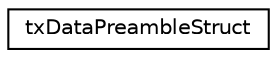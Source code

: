digraph "Graphical Class Hierarchy"
{
  edge [fontname="Helvetica",fontsize="10",labelfontname="Helvetica",labelfontsize="10"];
  node [fontname="Helvetica",fontsize="10",shape=record];
  rankdir="LR";
  Node1 [label="txDataPreambleStruct",height=0.2,width=0.4,color="black", fillcolor="white", style="filled",URL="$structtx_data_preamble_struct.html"];
}
